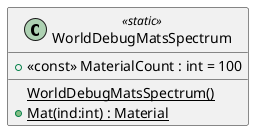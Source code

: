 @startuml
class WorldDebugMatsSpectrum <<static>> {
    + <<const>> MaterialCount : int = 100
    {static} WorldDebugMatsSpectrum()
    + {static} Mat(ind:int) : Material
}
@enduml
